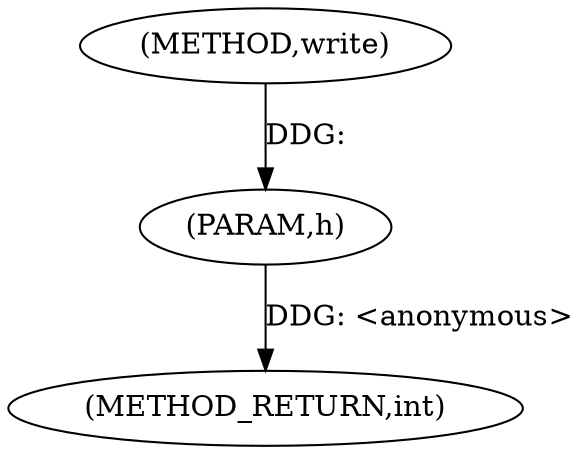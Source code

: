 digraph "write" {  
"1000244" [label = "(METHOD,write)" ]
"1000247" [label = "(METHOD_RETURN,int)" ]
"1000245" [label = "(PARAM,h)" ]
  "1000245" -> "1000247"  [ label = "DDG: <anonymous>"] 
  "1000244" -> "1000245"  [ label = "DDG: "] 
}
